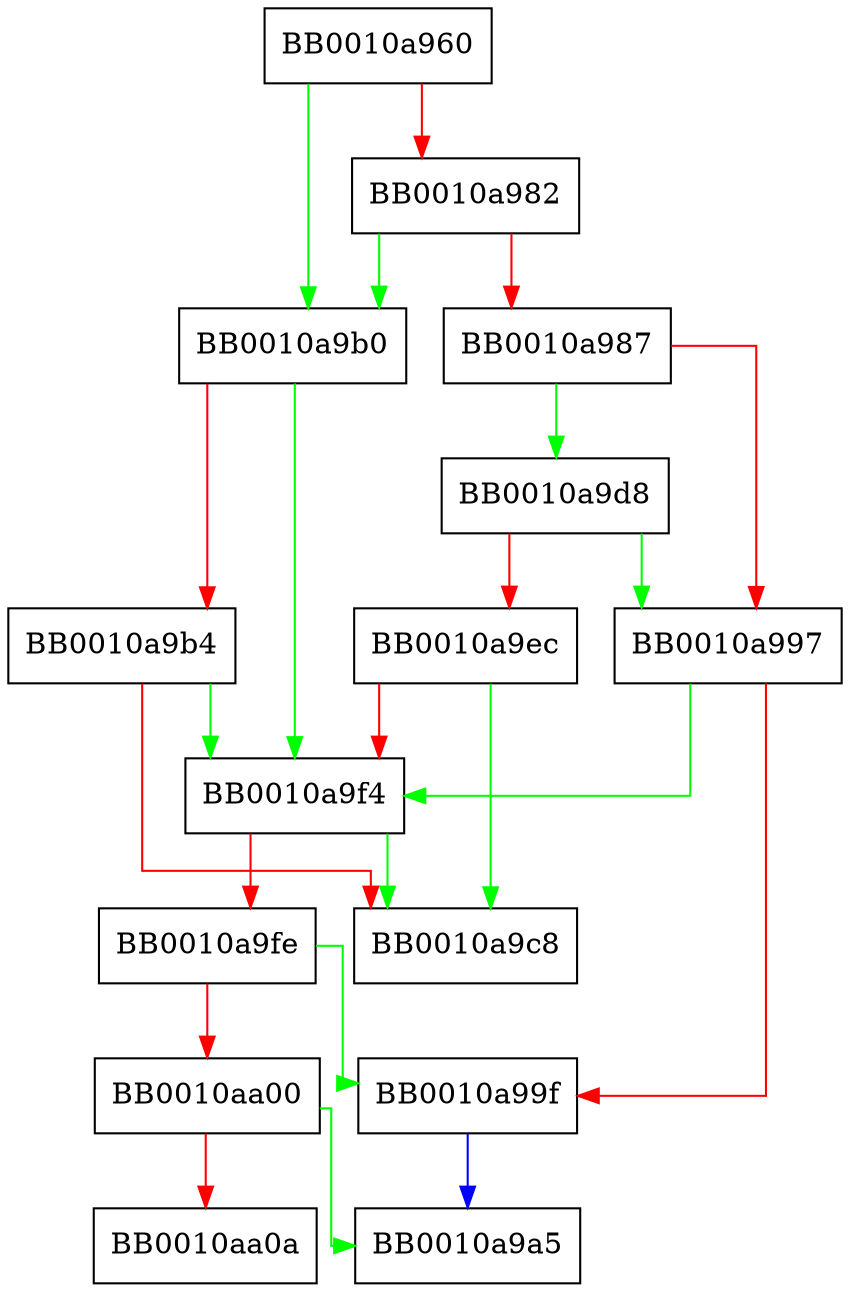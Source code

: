 digraph FUN_0010a960 {
  node [shape="box"];
  graph [splines=ortho];
  BB0010a960 -> BB0010a9b0 [color="green"];
  BB0010a960 -> BB0010a982 [color="red"];
  BB0010a982 -> BB0010a9b0 [color="green"];
  BB0010a982 -> BB0010a987 [color="red"];
  BB0010a987 -> BB0010a9d8 [color="green"];
  BB0010a987 -> BB0010a997 [color="red"];
  BB0010a997 -> BB0010a9f4 [color="green"];
  BB0010a997 -> BB0010a99f [color="red"];
  BB0010a99f -> BB0010a9a5 [color="blue"];
  BB0010a9b0 -> BB0010a9f4 [color="green"];
  BB0010a9b0 -> BB0010a9b4 [color="red"];
  BB0010a9b4 -> BB0010a9f4 [color="green"];
  BB0010a9b4 -> BB0010a9c8 [color="red"];
  BB0010a9d8 -> BB0010a997 [color="green"];
  BB0010a9d8 -> BB0010a9ec [color="red"];
  BB0010a9ec -> BB0010a9c8 [color="green"];
  BB0010a9ec -> BB0010a9f4 [color="red"];
  BB0010a9f4 -> BB0010a9c8 [color="green"];
  BB0010a9f4 -> BB0010a9fe [color="red"];
  BB0010a9fe -> BB0010a99f [color="green"];
  BB0010a9fe -> BB0010aa00 [color="red"];
  BB0010aa00 -> BB0010a9a5 [color="green"];
  BB0010aa00 -> BB0010aa0a [color="red"];
}